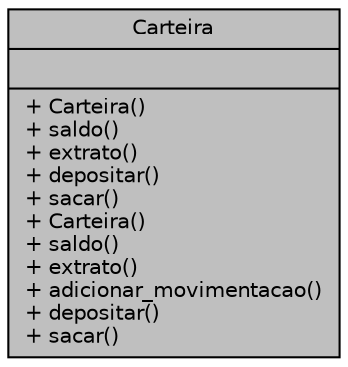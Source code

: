 digraph "Carteira"
{
 // LATEX_PDF_SIZE
  edge [fontname="Helvetica",fontsize="10",labelfontname="Helvetica",labelfontsize="10"];
  node [fontname="Helvetica",fontsize="10",shape=record];
  Node1 [label="{Carteira\n||+ Carteira()\l+ saldo()\l+ extrato()\l+ depositar()\l+ sacar()\l+ Carteira()\l+ saldo()\l+ extrato()\l+ adicionar_movimentacao()\l+ depositar()\l+ sacar()\l}",height=0.2,width=0.4,color="black", fillcolor="grey75", style="filled", fontcolor="black",tooltip="Classe que representa a carteira do jogador."];
}
